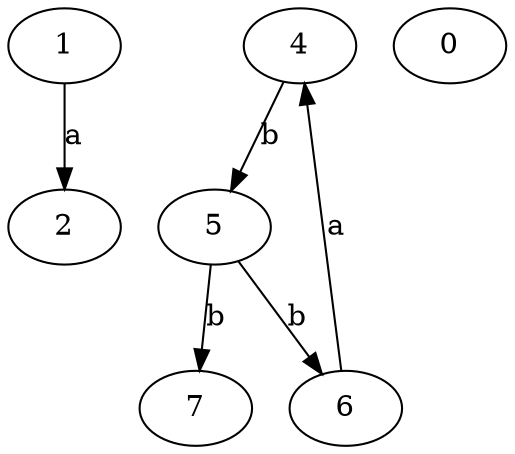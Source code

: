 strict digraph  {
1;
2;
4;
5;
6;
0;
7;
1 -> 2  [label=a];
4 -> 5  [label=b];
5 -> 6  [label=b];
5 -> 7  [label=b];
6 -> 4  [label=a];
}
